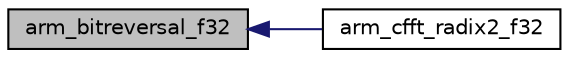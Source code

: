 digraph "arm_bitreversal_f32"
{
  edge [fontname="Helvetica",fontsize="10",labelfontname="Helvetica",labelfontsize="10"];
  node [fontname="Helvetica",fontsize="10",shape=record];
  rankdir="LR";
  Node1 [label="arm_bitreversal_f32",height=0.2,width=0.4,color="black", fillcolor="grey75", style="filled", fontcolor="black"];
  Node1 -> Node2 [dir="back",color="midnightblue",fontsize="10",style="solid",fontname="Helvetica"];
  Node2 [label="arm_cfft_radix2_f32",height=0.2,width=0.4,color="black", fillcolor="white", style="filled",URL="$group___complex_f_f_t.html#ga9fadd650b802f612ae558ddaab789a6d",tooltip="Radix-2 CFFT/CIFFT. "];
}

